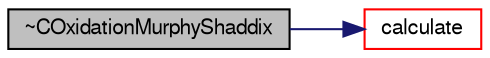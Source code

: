digraph "~COxidationMurphyShaddix"
{
  bgcolor="transparent";
  edge [fontname="FreeSans",fontsize="10",labelfontname="FreeSans",labelfontsize="10"];
  node [fontname="FreeSans",fontsize="10",shape=record];
  rankdir="LR";
  Node6 [label="~COxidationMurphyShaddix",height=0.2,width=0.4,color="black", fillcolor="grey75", style="filled", fontcolor="black"];
  Node6 -> Node7 [color="midnightblue",fontsize="10",style="solid",fontname="FreeSans"];
  Node7 [label="calculate",height=0.2,width=0.4,color="red",URL="$a23634.html#ab36dcb98739391d3c7b2a2e2a4f44be8",tooltip="Update surface reactions. "];
}
